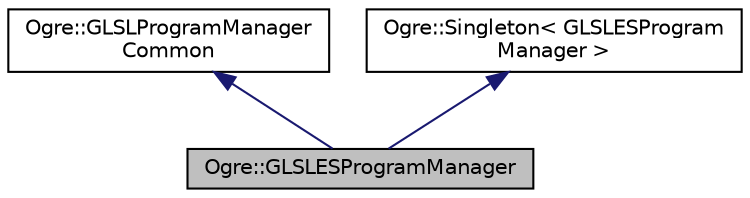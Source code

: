 digraph "Ogre::GLSLESProgramManager"
{
  bgcolor="transparent";
  edge [fontname="Helvetica",fontsize="10",labelfontname="Helvetica",labelfontsize="10"];
  node [fontname="Helvetica",fontsize="10",shape=record];
  Node0 [label="Ogre::GLSLESProgramManager",height=0.2,width=0.4,color="black", fillcolor="grey75", style="filled", fontcolor="black"];
  Node1 -> Node0 [dir="back",color="midnightblue",fontsize="10",style="solid",fontname="Helvetica"];
  Node1 [label="Ogre::GLSLProgramManager\lCommon",height=0.2,width=0.4,color="black",URL="$class_ogre_1_1_g_l_s_l_program_manager_common.html",tooltip="Ogre assumes that there are separate programs to deal with but GLSL has one program object that repre..."];
  Node2 -> Node0 [dir="back",color="midnightblue",fontsize="10",style="solid",fontname="Helvetica"];
  Node2 [label="Ogre::Singleton\< GLSLESProgram\lManager \>",height=0.2,width=0.4,color="black",URL="$class_ogre_1_1_singleton.html"];
}
